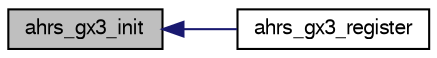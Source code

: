 digraph "ahrs_gx3_init"
{
  edge [fontname="FreeSans",fontsize="10",labelfontname="FreeSans",labelfontsize="10"];
  node [fontname="FreeSans",fontsize="10",shape=record];
  rankdir="LR";
  Node1 [label="ahrs_gx3_init",height=0.2,width=0.4,color="black", fillcolor="grey75", style="filled", fontcolor="black"];
  Node1 -> Node2 [dir="back",color="midnightblue",fontsize="10",style="solid",fontname="FreeSans"];
  Node2 [label="ahrs_gx3_register",height=0.2,width=0.4,color="black", fillcolor="white", style="filled",URL="$ahrs__gx3_8h.html#ab455d990b4555c8eadb7413685cc96e5"];
}
